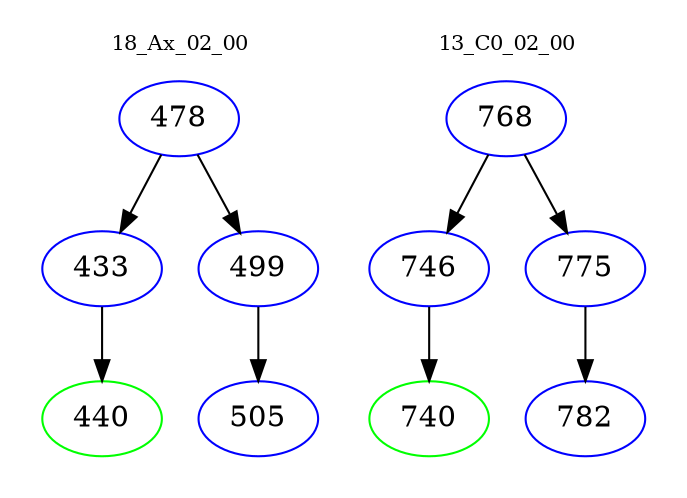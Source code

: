 digraph{
subgraph cluster_0 {
color = white
label = "18_Ax_02_00";
fontsize=10;
T0_478 [label="478", color="blue"]
T0_478 -> T0_433 [color="black"]
T0_433 [label="433", color="blue"]
T0_433 -> T0_440 [color="black"]
T0_440 [label="440", color="green"]
T0_478 -> T0_499 [color="black"]
T0_499 [label="499", color="blue"]
T0_499 -> T0_505 [color="black"]
T0_505 [label="505", color="blue"]
}
subgraph cluster_1 {
color = white
label = "13_C0_02_00";
fontsize=10;
T1_768 [label="768", color="blue"]
T1_768 -> T1_746 [color="black"]
T1_746 [label="746", color="blue"]
T1_746 -> T1_740 [color="black"]
T1_740 [label="740", color="green"]
T1_768 -> T1_775 [color="black"]
T1_775 [label="775", color="blue"]
T1_775 -> T1_782 [color="black"]
T1_782 [label="782", color="blue"]
}
}
